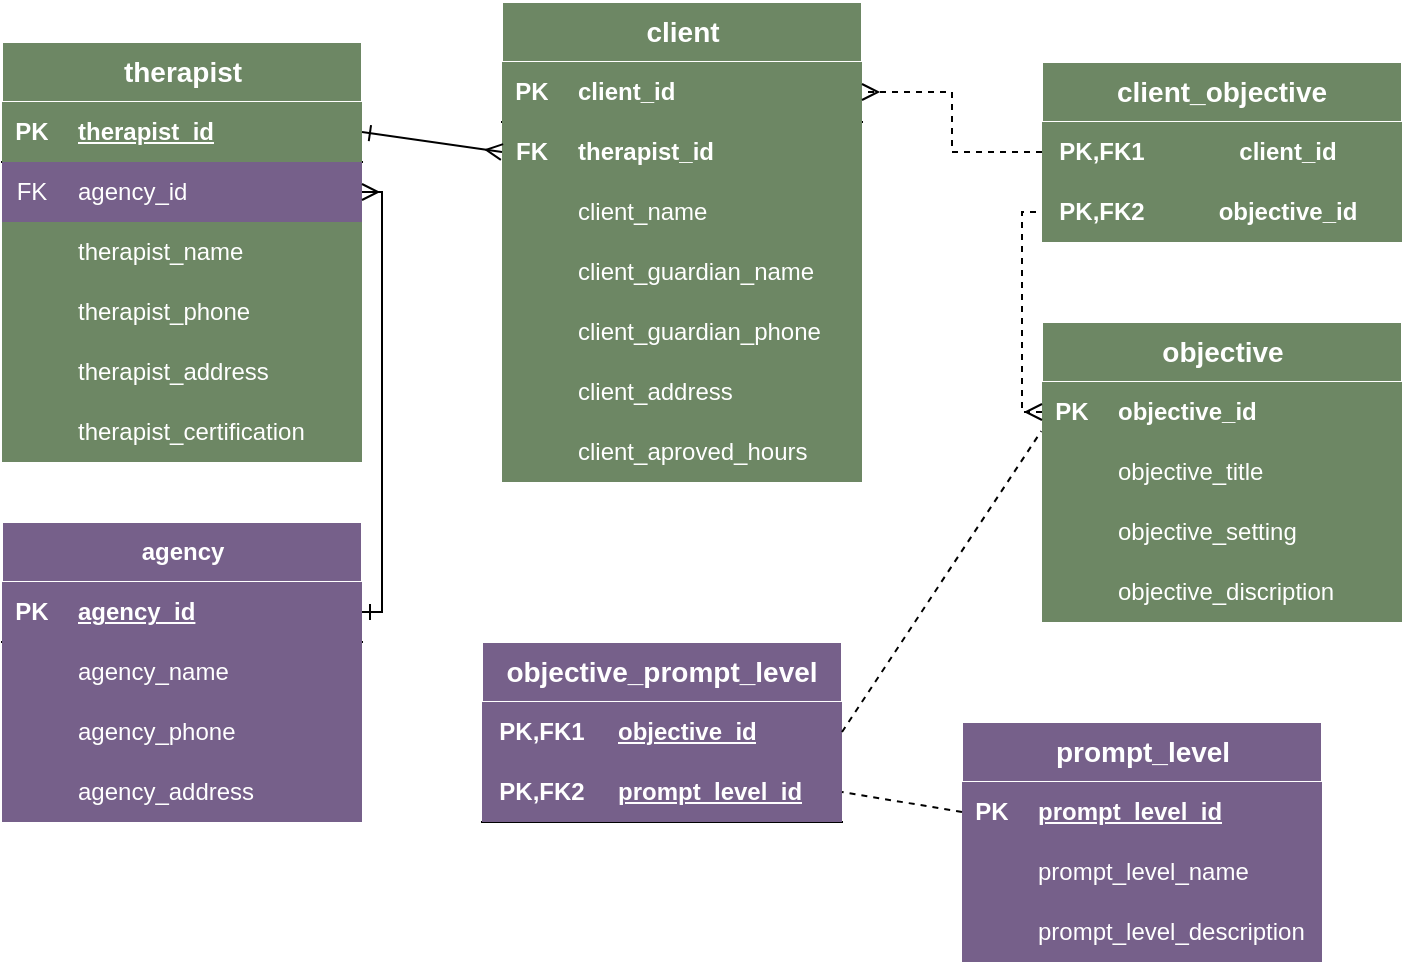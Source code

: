 <mxfile version="24.4.0" type="device">
  <diagram name="Page-1" id="gCZurVxeBcmn-gaOPwWV">
    <mxGraphModel dx="730" dy="498" grid="1" gridSize="10" guides="1" tooltips="1" connect="1" arrows="1" fold="1" page="1" pageScale="1" pageWidth="850" pageHeight="1100" math="0" shadow="0">
      <root>
        <mxCell id="0" />
        <mxCell id="1" parent="0" />
        <mxCell id="0Uyz4bpnKKYZ86A7OfK6-1" value="therapist" style="shape=table;startSize=30;container=1;collapsible=1;childLayout=tableLayout;fixedRows=1;rowLines=0;fontStyle=1;align=center;resizeLast=1;html=1;fillColor=#6d8764;fontColor=#ffffff;strokeColor=#FFFFFF;fontSize=14;" parent="1" vertex="1">
          <mxGeometry x="40" y="30" width="180" height="210" as="geometry" />
        </mxCell>
        <mxCell id="0Uyz4bpnKKYZ86A7OfK6-2" value="" style="shape=tableRow;horizontal=0;startSize=0;swimlaneHead=0;swimlaneBody=0;fillColor=none;collapsible=0;dropTarget=0;points=[[0,0.5],[1,0.5]];portConstraint=eastwest;top=0;left=0;right=0;bottom=1;" parent="0Uyz4bpnKKYZ86A7OfK6-1" vertex="1">
          <mxGeometry y="30" width="180" height="30" as="geometry" />
        </mxCell>
        <mxCell id="0Uyz4bpnKKYZ86A7OfK6-3" value="PK" style="shape=partialRectangle;connectable=0;fillColor=#6d8764;top=0;left=0;bottom=0;right=0;fontStyle=1;overflow=hidden;whiteSpace=wrap;html=1;fontColor=#ffffff;strokeColor=#FFFFFF;" parent="0Uyz4bpnKKYZ86A7OfK6-2" vertex="1">
          <mxGeometry width="30" height="30" as="geometry">
            <mxRectangle width="30" height="30" as="alternateBounds" />
          </mxGeometry>
        </mxCell>
        <mxCell id="0Uyz4bpnKKYZ86A7OfK6-4" value="therapist_id" style="shape=partialRectangle;connectable=0;fillColor=#6d8764;top=0;left=0;bottom=0;right=0;align=left;spacingLeft=6;fontStyle=5;overflow=hidden;whiteSpace=wrap;html=1;fontColor=#ffffff;strokeColor=#FFFFFF;" parent="0Uyz4bpnKKYZ86A7OfK6-2" vertex="1">
          <mxGeometry x="30" width="150" height="30" as="geometry">
            <mxRectangle width="150" height="30" as="alternateBounds" />
          </mxGeometry>
        </mxCell>
        <mxCell id="qpd9wy0RhldDSTxrEfw3-23" style="shape=tableRow;horizontal=0;startSize=0;swimlaneHead=0;swimlaneBody=0;fillColor=none;collapsible=0;dropTarget=0;points=[[0,0.5],[1,0.5]];portConstraint=eastwest;top=0;left=0;right=0;bottom=0;" parent="0Uyz4bpnKKYZ86A7OfK6-1" vertex="1">
          <mxGeometry y="60" width="180" height="30" as="geometry" />
        </mxCell>
        <mxCell id="qpd9wy0RhldDSTxrEfw3-24" value="FK" style="shape=partialRectangle;connectable=0;fillColor=#76608a;top=0;left=0;bottom=0;right=0;editable=1;overflow=hidden;whiteSpace=wrap;html=1;fontColor=#ffffff;strokeColor=#FFFFFF;" parent="qpd9wy0RhldDSTxrEfw3-23" vertex="1">
          <mxGeometry width="30" height="30" as="geometry">
            <mxRectangle width="30" height="30" as="alternateBounds" />
          </mxGeometry>
        </mxCell>
        <mxCell id="qpd9wy0RhldDSTxrEfw3-25" value="agency_id" style="shape=partialRectangle;connectable=0;fillColor=#76608a;top=0;left=0;bottom=0;right=0;align=left;spacingLeft=6;overflow=hidden;whiteSpace=wrap;html=1;fontColor=#ffffff;strokeColor=#FFFFFF;" parent="qpd9wy0RhldDSTxrEfw3-23" vertex="1">
          <mxGeometry x="30" width="150" height="30" as="geometry">
            <mxRectangle width="150" height="30" as="alternateBounds" />
          </mxGeometry>
        </mxCell>
        <mxCell id="0Uyz4bpnKKYZ86A7OfK6-5" value="" style="shape=tableRow;horizontal=0;startSize=0;swimlaneHead=0;swimlaneBody=0;fillColor=none;collapsible=0;dropTarget=0;points=[[0,0.5],[1,0.5]];portConstraint=eastwest;top=0;left=0;right=0;bottom=0;" parent="0Uyz4bpnKKYZ86A7OfK6-1" vertex="1">
          <mxGeometry y="90" width="180" height="30" as="geometry" />
        </mxCell>
        <mxCell id="0Uyz4bpnKKYZ86A7OfK6-6" value="" style="shape=partialRectangle;connectable=0;fillColor=#6d8764;top=0;left=0;bottom=0;right=0;editable=1;overflow=hidden;whiteSpace=wrap;html=1;fontColor=#ffffff;strokeColor=#FFFFFF;" parent="0Uyz4bpnKKYZ86A7OfK6-5" vertex="1">
          <mxGeometry width="30" height="30" as="geometry">
            <mxRectangle width="30" height="30" as="alternateBounds" />
          </mxGeometry>
        </mxCell>
        <mxCell id="0Uyz4bpnKKYZ86A7OfK6-7" value="therapist_name" style="shape=partialRectangle;connectable=0;fillColor=#6d8764;top=0;left=0;bottom=0;right=0;align=left;spacingLeft=6;overflow=hidden;whiteSpace=wrap;html=1;fontColor=#ffffff;strokeColor=#FFFFFF;" parent="0Uyz4bpnKKYZ86A7OfK6-5" vertex="1">
          <mxGeometry x="30" width="150" height="30" as="geometry">
            <mxRectangle width="150" height="30" as="alternateBounds" />
          </mxGeometry>
        </mxCell>
        <mxCell id="0Uyz4bpnKKYZ86A7OfK6-8" value="" style="shape=tableRow;horizontal=0;startSize=0;swimlaneHead=0;swimlaneBody=0;fillColor=none;collapsible=0;dropTarget=0;points=[[0,0.5],[1,0.5]];portConstraint=eastwest;top=0;left=0;right=0;bottom=0;" parent="0Uyz4bpnKKYZ86A7OfK6-1" vertex="1">
          <mxGeometry y="120" width="180" height="30" as="geometry" />
        </mxCell>
        <mxCell id="0Uyz4bpnKKYZ86A7OfK6-9" value="" style="shape=partialRectangle;connectable=0;fillColor=#6d8764;top=0;left=0;bottom=0;right=0;editable=1;overflow=hidden;whiteSpace=wrap;html=1;fontColor=#ffffff;strokeColor=#FFFFFF;" parent="0Uyz4bpnKKYZ86A7OfK6-8" vertex="1">
          <mxGeometry width="30" height="30" as="geometry">
            <mxRectangle width="30" height="30" as="alternateBounds" />
          </mxGeometry>
        </mxCell>
        <mxCell id="0Uyz4bpnKKYZ86A7OfK6-10" value="therapist_phone" style="shape=partialRectangle;connectable=0;fillColor=#6d8764;top=0;left=0;bottom=0;right=0;align=left;spacingLeft=6;overflow=hidden;whiteSpace=wrap;html=1;fontColor=#ffffff;strokeColor=#FFFFFF;" parent="0Uyz4bpnKKYZ86A7OfK6-8" vertex="1">
          <mxGeometry x="30" width="150" height="30" as="geometry">
            <mxRectangle width="150" height="30" as="alternateBounds" />
          </mxGeometry>
        </mxCell>
        <mxCell id="0Uyz4bpnKKYZ86A7OfK6-11" value="" style="shape=tableRow;horizontal=0;startSize=0;swimlaneHead=0;swimlaneBody=0;fillColor=none;collapsible=0;dropTarget=0;points=[[0,0.5],[1,0.5]];portConstraint=eastwest;top=0;left=0;right=0;bottom=0;" parent="0Uyz4bpnKKYZ86A7OfK6-1" vertex="1">
          <mxGeometry y="150" width="180" height="30" as="geometry" />
        </mxCell>
        <mxCell id="0Uyz4bpnKKYZ86A7OfK6-12" value="" style="shape=partialRectangle;connectable=0;fillColor=#6d8764;top=0;left=0;bottom=0;right=0;editable=1;overflow=hidden;whiteSpace=wrap;html=1;fontColor=#ffffff;strokeColor=#FFFFFF;" parent="0Uyz4bpnKKYZ86A7OfK6-11" vertex="1">
          <mxGeometry width="30" height="30" as="geometry">
            <mxRectangle width="30" height="30" as="alternateBounds" />
          </mxGeometry>
        </mxCell>
        <mxCell id="0Uyz4bpnKKYZ86A7OfK6-13" value="therapist_address" style="shape=partialRectangle;connectable=0;fillColor=#6d8764;top=0;left=0;bottom=0;right=0;align=left;spacingLeft=6;overflow=hidden;whiteSpace=wrap;html=1;fontColor=#ffffff;strokeColor=#FFFFFF;" parent="0Uyz4bpnKKYZ86A7OfK6-11" vertex="1">
          <mxGeometry x="30" width="150" height="30" as="geometry">
            <mxRectangle width="150" height="30" as="alternateBounds" />
          </mxGeometry>
        </mxCell>
        <mxCell id="tYLxOAcDNU1L_3YJTS1A-16" style="shape=tableRow;horizontal=0;startSize=0;swimlaneHead=0;swimlaneBody=0;fillColor=none;collapsible=0;dropTarget=0;points=[[0,0.5],[1,0.5]];portConstraint=eastwest;top=0;left=0;right=0;bottom=0;" parent="0Uyz4bpnKKYZ86A7OfK6-1" vertex="1">
          <mxGeometry y="180" width="180" height="30" as="geometry" />
        </mxCell>
        <mxCell id="tYLxOAcDNU1L_3YJTS1A-17" style="shape=partialRectangle;connectable=0;fillColor=#6d8764;top=0;left=0;bottom=0;right=0;editable=1;overflow=hidden;whiteSpace=wrap;html=1;fontColor=#ffffff;strokeColor=#FFFFFF;" parent="tYLxOAcDNU1L_3YJTS1A-16" vertex="1">
          <mxGeometry width="30" height="30" as="geometry">
            <mxRectangle width="30" height="30" as="alternateBounds" />
          </mxGeometry>
        </mxCell>
        <mxCell id="tYLxOAcDNU1L_3YJTS1A-18" value="therapist_certification" style="shape=partialRectangle;connectable=0;fillColor=#6d8764;top=0;left=0;bottom=0;right=0;align=left;spacingLeft=6;overflow=hidden;whiteSpace=wrap;html=1;fontColor=#ffffff;strokeColor=#FFFFFF;" parent="tYLxOAcDNU1L_3YJTS1A-16" vertex="1">
          <mxGeometry x="30" width="150" height="30" as="geometry">
            <mxRectangle width="150" height="30" as="alternateBounds" />
          </mxGeometry>
        </mxCell>
        <mxCell id="0Uyz4bpnKKYZ86A7OfK6-27" value="client" style="shape=table;startSize=30;container=1;collapsible=1;childLayout=tableLayout;fixedRows=1;rowLines=0;fontStyle=1;align=center;resizeLast=1;html=1;fillColor=#6d8764;fontColor=#FFFFFF;strokeColor=#FFFFFF;fontSize=14;" parent="1" vertex="1">
          <mxGeometry x="290" y="10" width="180" height="240" as="geometry" />
        </mxCell>
        <mxCell id="0Uyz4bpnKKYZ86A7OfK6-28" value="" style="shape=tableRow;horizontal=0;startSize=0;swimlaneHead=0;swimlaneBody=0;fillColor=none;collapsible=0;dropTarget=0;points=[[0,0.5],[1,0.5]];portConstraint=eastwest;top=0;left=0;right=0;bottom=1;" parent="0Uyz4bpnKKYZ86A7OfK6-27" vertex="1">
          <mxGeometry y="30" width="180" height="30" as="geometry" />
        </mxCell>
        <mxCell id="0Uyz4bpnKKYZ86A7OfK6-29" value="PK" style="shape=partialRectangle;connectable=0;fillColor=#6d8764;top=0;left=0;bottom=0;right=0;fontStyle=1;overflow=hidden;whiteSpace=wrap;html=1;strokeColor=#FFFFFF;align=center;verticalAlign=middle;fontFamily=Helvetica;fontSize=12;fontColor=#ffffff;" parent="0Uyz4bpnKKYZ86A7OfK6-28" vertex="1">
          <mxGeometry width="30" height="30" as="geometry">
            <mxRectangle width="30" height="30" as="alternateBounds" />
          </mxGeometry>
        </mxCell>
        <mxCell id="0Uyz4bpnKKYZ86A7OfK6-30" value="client_id" style="shape=partialRectangle;connectable=0;fillColor=#6d8764;top=0;left=0;bottom=0;right=0;align=left;spacingLeft=6;fontStyle=1;overflow=hidden;whiteSpace=wrap;html=1;strokeColor=#FFFFFF;verticalAlign=middle;fontFamily=Helvetica;fontSize=12;fontColor=#ffffff;" parent="0Uyz4bpnKKYZ86A7OfK6-28" vertex="1">
          <mxGeometry x="30" width="150" height="30" as="geometry">
            <mxRectangle width="150" height="30" as="alternateBounds" />
          </mxGeometry>
        </mxCell>
        <mxCell id="qpd9wy0RhldDSTxrEfw3-1" style="shape=tableRow;horizontal=0;startSize=0;swimlaneHead=0;swimlaneBody=0;fillColor=none;collapsible=0;dropTarget=0;points=[[0,0.5],[1,0.5]];portConstraint=eastwest;top=0;left=0;right=0;bottom=0;" parent="0Uyz4bpnKKYZ86A7OfK6-27" vertex="1">
          <mxGeometry y="60" width="180" height="30" as="geometry" />
        </mxCell>
        <mxCell id="qpd9wy0RhldDSTxrEfw3-2" value="FK" style="shape=partialRectangle;connectable=0;fillColor=#6d8764;top=0;left=0;bottom=0;right=0;editable=1;overflow=hidden;whiteSpace=wrap;html=1;strokeColor=#FFFFFF;align=center;verticalAlign=middle;fontFamily=Helvetica;fontSize=12;fontColor=#ffffff;fontStyle=1;" parent="qpd9wy0RhldDSTxrEfw3-1" vertex="1">
          <mxGeometry width="30" height="30" as="geometry">
            <mxRectangle width="30" height="30" as="alternateBounds" />
          </mxGeometry>
        </mxCell>
        <mxCell id="qpd9wy0RhldDSTxrEfw3-3" value="therapist_id" style="shape=partialRectangle;connectable=0;fillColor=#6d8764;top=0;left=0;bottom=0;right=0;align=left;spacingLeft=6;overflow=hidden;whiteSpace=wrap;html=1;strokeColor=#FFFFFF;verticalAlign=middle;fontFamily=Helvetica;fontSize=12;fontColor=#ffffff;fontStyle=1;" parent="qpd9wy0RhldDSTxrEfw3-1" vertex="1">
          <mxGeometry x="30" width="150" height="30" as="geometry">
            <mxRectangle width="150" height="30" as="alternateBounds" />
          </mxGeometry>
        </mxCell>
        <mxCell id="0Uyz4bpnKKYZ86A7OfK6-34" value="" style="shape=tableRow;horizontal=0;startSize=0;swimlaneHead=0;swimlaneBody=0;fillColor=none;collapsible=0;dropTarget=0;points=[[0,0.5],[1,0.5]];portConstraint=eastwest;top=0;left=0;right=0;bottom=0;" parent="0Uyz4bpnKKYZ86A7OfK6-27" vertex="1">
          <mxGeometry y="90" width="180" height="30" as="geometry" />
        </mxCell>
        <mxCell id="0Uyz4bpnKKYZ86A7OfK6-35" value="" style="shape=partialRectangle;connectable=0;fillColor=#6d8764;top=0;left=0;bottom=0;right=0;editable=1;overflow=hidden;whiteSpace=wrap;html=1;strokeColor=#FFFFFF;align=center;verticalAlign=middle;fontFamily=Helvetica;fontSize=12;fontColor=#ffffff;fontStyle=1;" parent="0Uyz4bpnKKYZ86A7OfK6-34" vertex="1">
          <mxGeometry width="30" height="30" as="geometry">
            <mxRectangle width="30" height="30" as="alternateBounds" />
          </mxGeometry>
        </mxCell>
        <mxCell id="0Uyz4bpnKKYZ86A7OfK6-36" value="client_name" style="shape=partialRectangle;connectable=0;fillColor=#6d8764;top=0;left=0;bottom=0;right=0;align=left;spacingLeft=6;overflow=hidden;whiteSpace=wrap;html=1;strokeColor=#FFFFFF;verticalAlign=middle;fontFamily=Helvetica;fontSize=12;fontColor=#ffffff;fontStyle=0;" parent="0Uyz4bpnKKYZ86A7OfK6-34" vertex="1">
          <mxGeometry x="30" width="150" height="30" as="geometry">
            <mxRectangle width="150" height="30" as="alternateBounds" />
          </mxGeometry>
        </mxCell>
        <mxCell id="0Uyz4bpnKKYZ86A7OfK6-37" value="" style="shape=tableRow;horizontal=0;startSize=0;swimlaneHead=0;swimlaneBody=0;fillColor=none;collapsible=0;dropTarget=0;points=[[0,0.5],[1,0.5]];portConstraint=eastwest;top=0;left=0;right=0;bottom=0;" parent="0Uyz4bpnKKYZ86A7OfK6-27" vertex="1">
          <mxGeometry y="120" width="180" height="30" as="geometry" />
        </mxCell>
        <mxCell id="0Uyz4bpnKKYZ86A7OfK6-38" value="" style="shape=partialRectangle;connectable=0;fillColor=#6d8764;top=0;left=0;bottom=0;right=0;editable=1;overflow=hidden;whiteSpace=wrap;html=1;strokeColor=#FFFFFF;align=center;verticalAlign=middle;fontFamily=Helvetica;fontSize=12;fontColor=#ffffff;fontStyle=1;" parent="0Uyz4bpnKKYZ86A7OfK6-37" vertex="1">
          <mxGeometry width="30" height="30" as="geometry">
            <mxRectangle width="30" height="30" as="alternateBounds" />
          </mxGeometry>
        </mxCell>
        <mxCell id="0Uyz4bpnKKYZ86A7OfK6-39" value="client_guardian_name" style="shape=partialRectangle;connectable=0;fillColor=#6d8764;top=0;left=0;bottom=0;right=0;align=left;spacingLeft=6;overflow=hidden;whiteSpace=wrap;html=1;strokeColor=#FFFFFF;verticalAlign=middle;fontFamily=Helvetica;fontSize=12;fontColor=#ffffff;fontStyle=0;" parent="0Uyz4bpnKKYZ86A7OfK6-37" vertex="1">
          <mxGeometry x="30" width="150" height="30" as="geometry">
            <mxRectangle width="150" height="30" as="alternateBounds" />
          </mxGeometry>
        </mxCell>
        <mxCell id="tYLxOAcDNU1L_3YJTS1A-7" style="shape=tableRow;horizontal=0;startSize=0;swimlaneHead=0;swimlaneBody=0;fillColor=none;collapsible=0;dropTarget=0;points=[[0,0.5],[1,0.5]];portConstraint=eastwest;top=0;left=0;right=0;bottom=0;" parent="0Uyz4bpnKKYZ86A7OfK6-27" vertex="1">
          <mxGeometry y="150" width="180" height="30" as="geometry" />
        </mxCell>
        <mxCell id="tYLxOAcDNU1L_3YJTS1A-8" style="shape=partialRectangle;connectable=0;fillColor=#6d8764;top=0;left=0;bottom=0;right=0;editable=1;overflow=hidden;whiteSpace=wrap;html=1;strokeColor=#FFFFFF;align=center;verticalAlign=middle;fontFamily=Helvetica;fontSize=12;fontColor=#ffffff;fontStyle=1;" parent="tYLxOAcDNU1L_3YJTS1A-7" vertex="1">
          <mxGeometry width="30" height="30" as="geometry">
            <mxRectangle width="30" height="30" as="alternateBounds" />
          </mxGeometry>
        </mxCell>
        <mxCell id="tYLxOAcDNU1L_3YJTS1A-9" value="client_guardian_phone" style="shape=partialRectangle;connectable=0;fillColor=#6d8764;top=0;left=0;bottom=0;right=0;align=left;spacingLeft=6;overflow=hidden;whiteSpace=wrap;html=1;strokeColor=#FFFFFF;verticalAlign=middle;fontFamily=Helvetica;fontSize=12;fontColor=#ffffff;fontStyle=0;" parent="tYLxOAcDNU1L_3YJTS1A-7" vertex="1">
          <mxGeometry x="30" width="150" height="30" as="geometry">
            <mxRectangle width="150" height="30" as="alternateBounds" />
          </mxGeometry>
        </mxCell>
        <mxCell id="tYLxOAcDNU1L_3YJTS1A-4" style="shape=tableRow;horizontal=0;startSize=0;swimlaneHead=0;swimlaneBody=0;fillColor=none;collapsible=0;dropTarget=0;points=[[0,0.5],[1,0.5]];portConstraint=eastwest;top=0;left=0;right=0;bottom=0;" parent="0Uyz4bpnKKYZ86A7OfK6-27" vertex="1">
          <mxGeometry y="180" width="180" height="30" as="geometry" />
        </mxCell>
        <mxCell id="tYLxOAcDNU1L_3YJTS1A-5" style="shape=partialRectangle;connectable=0;fillColor=#6d8764;top=0;left=0;bottom=0;right=0;editable=1;overflow=hidden;whiteSpace=wrap;html=1;strokeColor=#FFFFFF;align=center;verticalAlign=middle;fontFamily=Helvetica;fontSize=12;fontColor=#ffffff;fontStyle=1;" parent="tYLxOAcDNU1L_3YJTS1A-4" vertex="1">
          <mxGeometry width="30" height="30" as="geometry">
            <mxRectangle width="30" height="30" as="alternateBounds" />
          </mxGeometry>
        </mxCell>
        <mxCell id="tYLxOAcDNU1L_3YJTS1A-6" value="client_address" style="shape=partialRectangle;connectable=0;fillColor=#6d8764;top=0;left=0;bottom=0;right=0;align=left;spacingLeft=6;overflow=hidden;whiteSpace=wrap;html=1;strokeColor=#FFFFFF;verticalAlign=middle;fontFamily=Helvetica;fontSize=12;fontColor=#ffffff;fontStyle=0;" parent="tYLxOAcDNU1L_3YJTS1A-4" vertex="1">
          <mxGeometry x="30" width="150" height="30" as="geometry">
            <mxRectangle width="150" height="30" as="alternateBounds" />
          </mxGeometry>
        </mxCell>
        <mxCell id="tYLxOAcDNU1L_3YJTS1A-13" style="shape=tableRow;horizontal=0;startSize=0;swimlaneHead=0;swimlaneBody=0;fillColor=none;collapsible=0;dropTarget=0;points=[[0,0.5],[1,0.5]];portConstraint=eastwest;top=0;left=0;right=0;bottom=0;" parent="0Uyz4bpnKKYZ86A7OfK6-27" vertex="1">
          <mxGeometry y="210" width="180" height="30" as="geometry" />
        </mxCell>
        <mxCell id="tYLxOAcDNU1L_3YJTS1A-14" style="shape=partialRectangle;connectable=0;fillColor=#6d8764;top=0;left=0;bottom=0;right=0;editable=1;overflow=hidden;whiteSpace=wrap;html=1;strokeColor=#FFFFFF;align=center;verticalAlign=middle;fontFamily=Helvetica;fontSize=12;fontColor=#ffffff;fontStyle=1;" parent="tYLxOAcDNU1L_3YJTS1A-13" vertex="1">
          <mxGeometry width="30" height="30" as="geometry">
            <mxRectangle width="30" height="30" as="alternateBounds" />
          </mxGeometry>
        </mxCell>
        <mxCell id="tYLxOAcDNU1L_3YJTS1A-15" value="client_aproved_hours" style="shape=partialRectangle;connectable=0;fillColor=#6d8764;top=0;left=0;bottom=0;right=0;align=left;spacingLeft=6;overflow=hidden;whiteSpace=wrap;html=1;strokeColor=#FFFFFF;verticalAlign=middle;fontFamily=Helvetica;fontSize=12;fontColor=#ffffff;fontStyle=0;" parent="tYLxOAcDNU1L_3YJTS1A-13" vertex="1">
          <mxGeometry x="30" width="150" height="30" as="geometry">
            <mxRectangle width="150" height="30" as="alternateBounds" />
          </mxGeometry>
        </mxCell>
        <mxCell id="0Uyz4bpnKKYZ86A7OfK6-40" value="&lt;font style=&quot;font-size: 14px;&quot;&gt;objective&lt;/font&gt;" style="shape=table;startSize=30;container=1;collapsible=1;childLayout=tableLayout;fixedRows=1;rowLines=0;fontStyle=1;align=center;resizeLast=1;html=1;strokeColor=#FFFFFF;verticalAlign=middle;fontFamily=Helvetica;fontSize=12;fontColor=#ffffff;fillColor=#6d8764;perimeterSpacing=1;" parent="1" vertex="1">
          <mxGeometry x="560" y="170" width="180" height="150" as="geometry" />
        </mxCell>
        <mxCell id="0Uyz4bpnKKYZ86A7OfK6-41" value="" style="shape=tableRow;horizontal=0;startSize=0;swimlaneHead=0;swimlaneBody=0;fillColor=#6d8764;collapsible=0;dropTarget=0;points=[[0,0.5],[1,0.5]];portConstraint=eastwest;top=0;left=0;right=0;bottom=1;strokeColor=#FFFFFF;align=center;verticalAlign=middle;fontFamily=Helvetica;fontSize=12;fontColor=#ffffff;fontStyle=1;" parent="0Uyz4bpnKKYZ86A7OfK6-40" vertex="1">
          <mxGeometry y="30" width="180" height="30" as="geometry" />
        </mxCell>
        <mxCell id="0Uyz4bpnKKYZ86A7OfK6-42" value="PK" style="shape=partialRectangle;connectable=0;fillColor=#6d8764;top=0;left=0;bottom=0;right=0;fontStyle=1;overflow=hidden;whiteSpace=wrap;html=1;strokeColor=#FFFFFF;align=center;verticalAlign=middle;fontFamily=Helvetica;fontSize=12;fontColor=#ffffff;" parent="0Uyz4bpnKKYZ86A7OfK6-41" vertex="1">
          <mxGeometry width="30" height="30" as="geometry">
            <mxRectangle width="30" height="30" as="alternateBounds" />
          </mxGeometry>
        </mxCell>
        <mxCell id="0Uyz4bpnKKYZ86A7OfK6-43" value="objective_id" style="shape=partialRectangle;connectable=0;fillColor=#6d8764;top=0;left=0;bottom=0;right=0;align=left;spacingLeft=6;fontStyle=1;overflow=hidden;whiteSpace=wrap;html=1;strokeColor=#FFFFFF;verticalAlign=middle;fontFamily=Helvetica;fontSize=12;fontColor=#ffffff;perimeterSpacing=1;" parent="0Uyz4bpnKKYZ86A7OfK6-41" vertex="1">
          <mxGeometry x="30" width="150" height="30" as="geometry">
            <mxRectangle width="150" height="30" as="alternateBounds" />
          </mxGeometry>
        </mxCell>
        <mxCell id="0Uyz4bpnKKYZ86A7OfK6-44" value="" style="shape=tableRow;horizontal=0;startSize=0;swimlaneHead=0;swimlaneBody=0;fillColor=#6d8764;collapsible=0;dropTarget=0;points=[[0,0.5],[1,0.5]];portConstraint=eastwest;top=0;left=0;right=0;bottom=0;strokeColor=#FFFFFF;align=center;verticalAlign=middle;fontFamily=Helvetica;fontSize=12;fontColor=#ffffff;fontStyle=1;" parent="0Uyz4bpnKKYZ86A7OfK6-40" vertex="1">
          <mxGeometry y="60" width="180" height="30" as="geometry" />
        </mxCell>
        <mxCell id="0Uyz4bpnKKYZ86A7OfK6-45" value="" style="shape=partialRectangle;connectable=0;fillColor=#6d8764;top=0;left=0;bottom=0;right=0;editable=1;overflow=hidden;whiteSpace=wrap;html=1;strokeColor=#FFFFFF;align=center;verticalAlign=middle;fontFamily=Helvetica;fontSize=12;fontColor=#ffffff;fontStyle=1;" parent="0Uyz4bpnKKYZ86A7OfK6-44" vertex="1">
          <mxGeometry width="30" height="30" as="geometry">
            <mxRectangle width="30" height="30" as="alternateBounds" />
          </mxGeometry>
        </mxCell>
        <mxCell id="0Uyz4bpnKKYZ86A7OfK6-46" value="objective_title" style="shape=partialRectangle;connectable=0;fillColor=#6d8764;top=0;left=0;bottom=0;right=0;align=left;spacingLeft=6;overflow=hidden;whiteSpace=wrap;html=1;strokeColor=#FFFFFF;verticalAlign=middle;fontFamily=Helvetica;fontSize=12;fontColor=#ffffff;fontStyle=0;perimeterSpacing=1;" parent="0Uyz4bpnKKYZ86A7OfK6-44" vertex="1">
          <mxGeometry x="30" width="150" height="30" as="geometry">
            <mxRectangle width="150" height="30" as="alternateBounds" />
          </mxGeometry>
        </mxCell>
        <mxCell id="0Uyz4bpnKKYZ86A7OfK6-47" value="" style="shape=tableRow;horizontal=0;startSize=0;swimlaneHead=0;swimlaneBody=0;fillColor=#6d8764;collapsible=0;dropTarget=0;points=[[0,0.5],[1,0.5]];portConstraint=eastwest;top=0;left=0;right=0;bottom=0;strokeColor=#FFFFFF;align=center;verticalAlign=middle;fontFamily=Helvetica;fontSize=12;fontColor=#ffffff;fontStyle=1;" parent="0Uyz4bpnKKYZ86A7OfK6-40" vertex="1">
          <mxGeometry y="90" width="180" height="30" as="geometry" />
        </mxCell>
        <mxCell id="0Uyz4bpnKKYZ86A7OfK6-48" value="" style="shape=partialRectangle;connectable=0;fillColor=#6d8764;top=0;left=0;bottom=0;right=0;editable=1;overflow=hidden;whiteSpace=wrap;html=1;strokeColor=#FFFFFF;align=center;verticalAlign=middle;fontFamily=Helvetica;fontSize=12;fontColor=#ffffff;fontStyle=1;" parent="0Uyz4bpnKKYZ86A7OfK6-47" vertex="1">
          <mxGeometry width="30" height="30" as="geometry">
            <mxRectangle width="30" height="30" as="alternateBounds" />
          </mxGeometry>
        </mxCell>
        <mxCell id="0Uyz4bpnKKYZ86A7OfK6-49" value="objective_setting" style="shape=partialRectangle;connectable=0;fillColor=#6d8764;top=0;left=0;bottom=0;right=0;align=left;spacingLeft=6;overflow=hidden;whiteSpace=wrap;html=1;strokeColor=#FFFFFF;verticalAlign=middle;fontFamily=Helvetica;fontSize=12;fontColor=#ffffff;fontStyle=0;" parent="0Uyz4bpnKKYZ86A7OfK6-47" vertex="1">
          <mxGeometry x="30" width="150" height="30" as="geometry">
            <mxRectangle width="150" height="30" as="alternateBounds" />
          </mxGeometry>
        </mxCell>
        <mxCell id="0Uyz4bpnKKYZ86A7OfK6-50" value="" style="shape=tableRow;horizontal=0;startSize=0;swimlaneHead=0;swimlaneBody=0;fillColor=#6d8764;collapsible=0;dropTarget=0;points=[[0,0.5],[1,0.5]];portConstraint=eastwest;top=0;left=0;right=0;bottom=0;strokeColor=#FFFFFF;align=center;verticalAlign=middle;fontFamily=Helvetica;fontSize=12;fontColor=#ffffff;fontStyle=1;" parent="0Uyz4bpnKKYZ86A7OfK6-40" vertex="1">
          <mxGeometry y="120" width="180" height="30" as="geometry" />
        </mxCell>
        <mxCell id="0Uyz4bpnKKYZ86A7OfK6-51" value="" style="shape=partialRectangle;connectable=0;fillColor=#6d8764;top=0;left=0;bottom=0;right=0;editable=1;overflow=hidden;whiteSpace=wrap;html=1;strokeColor=#FFFFFF;align=center;verticalAlign=middle;fontFamily=Helvetica;fontSize=12;fontColor=#ffffff;fontStyle=1;" parent="0Uyz4bpnKKYZ86A7OfK6-50" vertex="1">
          <mxGeometry width="30" height="30" as="geometry">
            <mxRectangle width="30" height="30" as="alternateBounds" />
          </mxGeometry>
        </mxCell>
        <mxCell id="0Uyz4bpnKKYZ86A7OfK6-52" value="objective_discription" style="shape=partialRectangle;connectable=0;fillColor=#6d8764;top=0;left=0;bottom=0;right=0;align=left;spacingLeft=6;overflow=hidden;whiteSpace=wrap;html=1;strokeColor=#FFFFFF;verticalAlign=middle;fontFamily=Helvetica;fontSize=12;fontColor=#ffffff;fontStyle=0;" parent="0Uyz4bpnKKYZ86A7OfK6-50" vertex="1">
          <mxGeometry x="30" width="150" height="30" as="geometry">
            <mxRectangle width="150" height="30" as="alternateBounds" />
          </mxGeometry>
        </mxCell>
        <mxCell id="0Uyz4bpnKKYZ86A7OfK6-53" value="&lt;font style=&quot;font-size: 14px;&quot;&gt;prompt_level&lt;/font&gt;" style="shape=table;startSize=30;container=1;collapsible=1;childLayout=tableLayout;fixedRows=1;rowLines=0;fontStyle=1;align=center;resizeLast=1;html=1;fillColor=#76608a;strokeColor=#FFFFFF;fontColor=#ffffff;" parent="1" vertex="1">
          <mxGeometry x="520" y="370" width="180" height="120" as="geometry">
            <mxRectangle x="40" y="310" width="110" height="30" as="alternateBounds" />
          </mxGeometry>
        </mxCell>
        <mxCell id="0Uyz4bpnKKYZ86A7OfK6-54" value="" style="shape=tableRow;horizontal=0;startSize=0;swimlaneHead=0;swimlaneBody=0;fillColor=none;collapsible=0;dropTarget=0;points=[[0,0.5],[1,0.5]];portConstraint=eastwest;top=0;left=0;right=0;bottom=1;strokeColor=#FFFFFF;" parent="0Uyz4bpnKKYZ86A7OfK6-53" vertex="1">
          <mxGeometry y="30" width="180" height="30" as="geometry" />
        </mxCell>
        <mxCell id="0Uyz4bpnKKYZ86A7OfK6-55" value="PK" style="shape=partialRectangle;connectable=0;fillColor=#76608a;top=0;left=0;bottom=0;right=0;fontStyle=1;overflow=hidden;whiteSpace=wrap;html=1;fontColor=#ffffff;strokeColor=#FFFFFF;" parent="0Uyz4bpnKKYZ86A7OfK6-54" vertex="1">
          <mxGeometry width="30" height="30" as="geometry">
            <mxRectangle width="30" height="30" as="alternateBounds" />
          </mxGeometry>
        </mxCell>
        <mxCell id="0Uyz4bpnKKYZ86A7OfK6-56" value="prompt_level_id" style="shape=partialRectangle;connectable=0;fillColor=#76608a;top=0;left=0;bottom=0;right=0;align=left;spacingLeft=6;fontStyle=5;overflow=hidden;whiteSpace=wrap;html=1;strokeColor=#FFFFFF;fontColor=#ffffff;" parent="0Uyz4bpnKKYZ86A7OfK6-54" vertex="1">
          <mxGeometry x="30" width="150" height="30" as="geometry">
            <mxRectangle width="150" height="30" as="alternateBounds" />
          </mxGeometry>
        </mxCell>
        <mxCell id="0Uyz4bpnKKYZ86A7OfK6-57" value="" style="shape=tableRow;horizontal=0;startSize=0;swimlaneHead=0;swimlaneBody=0;fillColor=none;collapsible=0;dropTarget=0;points=[[0,0.5],[1,0.5]];portConstraint=eastwest;top=0;left=0;right=0;bottom=0;strokeColor=#FFFFFF;labelBackgroundColor=none;" parent="0Uyz4bpnKKYZ86A7OfK6-53" vertex="1">
          <mxGeometry y="60" width="180" height="30" as="geometry" />
        </mxCell>
        <mxCell id="0Uyz4bpnKKYZ86A7OfK6-58" value="" style="shape=partialRectangle;connectable=0;fillColor=#76608a;top=0;left=0;bottom=0;right=0;editable=1;overflow=hidden;whiteSpace=wrap;html=1;fontColor=#ffffff;strokeColor=#FFFFFF;" parent="0Uyz4bpnKKYZ86A7OfK6-57" vertex="1">
          <mxGeometry width="30" height="30" as="geometry">
            <mxRectangle width="30" height="30" as="alternateBounds" />
          </mxGeometry>
        </mxCell>
        <mxCell id="0Uyz4bpnKKYZ86A7OfK6-59" value="prompt_level_name" style="shape=partialRectangle;connectable=0;fillColor=#76608a;top=0;left=0;bottom=0;right=0;align=left;spacingLeft=6;overflow=hidden;whiteSpace=wrap;html=1;strokeColor=#FFFFFF;labelBackgroundColor=none;fontColor=#ffffff;" parent="0Uyz4bpnKKYZ86A7OfK6-57" vertex="1">
          <mxGeometry x="30" width="150" height="30" as="geometry">
            <mxRectangle width="150" height="30" as="alternateBounds" />
          </mxGeometry>
        </mxCell>
        <mxCell id="0Uyz4bpnKKYZ86A7OfK6-60" value="" style="shape=tableRow;horizontal=0;startSize=0;swimlaneHead=0;swimlaneBody=0;fillColor=none;collapsible=0;dropTarget=0;points=[[0,0.5],[1,0.5]];portConstraint=eastwest;top=0;left=0;right=0;bottom=0;strokeColor=#FFFFFF;" parent="0Uyz4bpnKKYZ86A7OfK6-53" vertex="1">
          <mxGeometry y="90" width="180" height="30" as="geometry" />
        </mxCell>
        <mxCell id="0Uyz4bpnKKYZ86A7OfK6-61" value="" style="shape=partialRectangle;connectable=0;fillColor=#76608a;top=0;left=0;bottom=0;right=0;editable=1;overflow=hidden;whiteSpace=wrap;html=1;fontColor=#ffffff;strokeColor=#FFFFFF;" parent="0Uyz4bpnKKYZ86A7OfK6-60" vertex="1">
          <mxGeometry width="30" height="30" as="geometry">
            <mxRectangle width="30" height="30" as="alternateBounds" />
          </mxGeometry>
        </mxCell>
        <mxCell id="0Uyz4bpnKKYZ86A7OfK6-62" value="prompt_level_description" style="shape=partialRectangle;connectable=0;fillColor=#76608a;top=0;left=0;bottom=0;right=0;align=left;spacingLeft=6;overflow=hidden;whiteSpace=wrap;html=1;strokeColor=#FFFFFF;fontColor=#ffffff;" parent="0Uyz4bpnKKYZ86A7OfK6-60" vertex="1">
          <mxGeometry x="30" width="150" height="30" as="geometry">
            <mxRectangle width="150" height="30" as="alternateBounds" />
          </mxGeometry>
        </mxCell>
        <mxCell id="0Uyz4bpnKKYZ86A7OfK6-79" value="&lt;font style=&quot;font-size: 14px;&quot;&gt;objective_prompt_level&lt;/font&gt;" style="shape=table;startSize=30;container=1;collapsible=1;childLayout=tableLayout;fixedRows=1;rowLines=0;fontStyle=1;align=center;resizeLast=1;html=1;whiteSpace=wrap;labelBackgroundColor=none;fillColor=#76608a;strokeColor=#FFFFFF;fontColor=#ffffff;" parent="1" vertex="1">
          <mxGeometry x="280" y="330" width="180" height="90" as="geometry" />
        </mxCell>
        <mxCell id="0Uyz4bpnKKYZ86A7OfK6-80" value="" style="shape=tableRow;horizontal=0;startSize=0;swimlaneHead=0;swimlaneBody=0;fillColor=none;collapsible=0;dropTarget=0;points=[[0,0.5],[1,0.5]];portConstraint=eastwest;top=0;left=0;right=0;bottom=0;html=1;" parent="0Uyz4bpnKKYZ86A7OfK6-79" vertex="1">
          <mxGeometry y="30" width="180" height="30" as="geometry" />
        </mxCell>
        <mxCell id="0Uyz4bpnKKYZ86A7OfK6-81" value="PK,FK1" style="shape=partialRectangle;connectable=0;fillColor=#76608a;top=0;left=0;bottom=0;right=0;fontStyle=1;overflow=hidden;html=1;whiteSpace=wrap;fontColor=#ffffff;strokeColor=#FFFFFF;" parent="0Uyz4bpnKKYZ86A7OfK6-80" vertex="1">
          <mxGeometry width="60" height="30" as="geometry">
            <mxRectangle width="60" height="30" as="alternateBounds" />
          </mxGeometry>
        </mxCell>
        <mxCell id="0Uyz4bpnKKYZ86A7OfK6-82" value="objective_id" style="shape=partialRectangle;connectable=0;fillColor=#76608a;top=0;left=0;bottom=0;right=0;align=left;spacingLeft=6;fontStyle=5;overflow=hidden;html=1;whiteSpace=wrap;fontColor=#ffffff;strokeColor=#FFFFFF;" parent="0Uyz4bpnKKYZ86A7OfK6-80" vertex="1">
          <mxGeometry x="60" width="120" height="30" as="geometry">
            <mxRectangle width="120" height="30" as="alternateBounds" />
          </mxGeometry>
        </mxCell>
        <mxCell id="0Uyz4bpnKKYZ86A7OfK6-83" value="" style="shape=tableRow;horizontal=0;startSize=0;swimlaneHead=0;swimlaneBody=0;fillColor=none;collapsible=0;dropTarget=0;points=[[0,0.5],[1,0.5]];portConstraint=eastwest;top=0;left=0;right=0;bottom=1;html=1;" parent="0Uyz4bpnKKYZ86A7OfK6-79" vertex="1">
          <mxGeometry y="60" width="180" height="30" as="geometry" />
        </mxCell>
        <mxCell id="0Uyz4bpnKKYZ86A7OfK6-84" value="PK,FK2" style="shape=partialRectangle;connectable=0;fillColor=#76608a;top=0;left=0;bottom=0;right=0;fontStyle=1;overflow=hidden;html=1;whiteSpace=wrap;strokeColor=#FFFFFF;fontColor=#ffffff;" parent="0Uyz4bpnKKYZ86A7OfK6-83" vertex="1">
          <mxGeometry width="60" height="30" as="geometry">
            <mxRectangle width="60" height="30" as="alternateBounds" />
          </mxGeometry>
        </mxCell>
        <mxCell id="0Uyz4bpnKKYZ86A7OfK6-85" value="prompt_level_id" style="shape=partialRectangle;connectable=0;fillColor=#76608a;top=0;left=0;bottom=0;right=0;align=left;spacingLeft=6;fontStyle=5;overflow=hidden;html=1;whiteSpace=wrap;fontColor=#ffffff;strokeColor=#FFFFFF;" parent="0Uyz4bpnKKYZ86A7OfK6-83" vertex="1">
          <mxGeometry x="60" width="120" height="30" as="geometry">
            <mxRectangle width="120" height="30" as="alternateBounds" />
          </mxGeometry>
        </mxCell>
        <mxCell id="tYLxOAcDNU1L_3YJTS1A-41" value="&lt;font style=&quot;font-size: 14px;&quot;&gt;client_objective&lt;/font&gt;" style="shape=table;startSize=30;container=1;collapsible=1;childLayout=tableLayout;fixedRows=1;rowLines=0;fontStyle=1;align=center;resizeLast=1;html=1;whiteSpace=wrap;strokeColor=#FFFFFF;verticalAlign=middle;fontFamily=Helvetica;fontSize=12;fontColor=#ffffff;fillColor=#6d8764;" parent="1" vertex="1">
          <mxGeometry x="560" y="40" width="180" height="90" as="geometry" />
        </mxCell>
        <mxCell id="tYLxOAcDNU1L_3YJTS1A-42" value="" style="shape=tableRow;horizontal=0;startSize=0;swimlaneHead=0;swimlaneBody=0;fillColor=#6d8764;collapsible=0;dropTarget=0;points=[[0,0.5],[1,0.5]];portConstraint=eastwest;top=0;left=0;right=0;bottom=0;html=1;strokeColor=#FFFFFF;align=center;verticalAlign=middle;fontFamily=Helvetica;fontSize=12;fontColor=#ffffff;fontStyle=1;" parent="tYLxOAcDNU1L_3YJTS1A-41" vertex="1">
          <mxGeometry y="30" width="180" height="30" as="geometry" />
        </mxCell>
        <mxCell id="tYLxOAcDNU1L_3YJTS1A-43" value="PK,FK1" style="shape=partialRectangle;connectable=0;fillColor=#6d8764;top=0;left=0;bottom=0;right=0;fontStyle=1;overflow=hidden;html=1;whiteSpace=wrap;strokeColor=#FFFFFF;align=center;verticalAlign=middle;fontFamily=Helvetica;fontSize=12;fontColor=#ffffff;" parent="tYLxOAcDNU1L_3YJTS1A-42" vertex="1">
          <mxGeometry width="60" height="30" as="geometry">
            <mxRectangle width="60" height="30" as="alternateBounds" />
          </mxGeometry>
        </mxCell>
        <mxCell id="tYLxOAcDNU1L_3YJTS1A-44" value="client_id" style="shape=partialRectangle;connectable=0;fillColor=#6d8764;top=0;left=0;bottom=0;right=0;align=center;spacingLeft=6;fontStyle=1;overflow=hidden;html=1;whiteSpace=wrap;strokeColor=#FFFFFF;verticalAlign=middle;fontFamily=Helvetica;fontSize=12;fontColor=#ffffff;" parent="tYLxOAcDNU1L_3YJTS1A-42" vertex="1">
          <mxGeometry x="60" width="120" height="30" as="geometry">
            <mxRectangle width="120" height="30" as="alternateBounds" />
          </mxGeometry>
        </mxCell>
        <mxCell id="tYLxOAcDNU1L_3YJTS1A-45" value="" style="shape=tableRow;horizontal=0;startSize=0;swimlaneHead=0;swimlaneBody=0;fillColor=#6d8764;collapsible=0;dropTarget=0;points=[[0,0.5],[1,0.5]];portConstraint=eastwest;top=0;left=0;right=0;bottom=1;html=1;strokeColor=#FFFFFF;align=center;verticalAlign=middle;fontFamily=Helvetica;fontSize=12;fontColor=#ffffff;fontStyle=1;" parent="tYLxOAcDNU1L_3YJTS1A-41" vertex="1">
          <mxGeometry y="60" width="180" height="30" as="geometry" />
        </mxCell>
        <mxCell id="tYLxOAcDNU1L_3YJTS1A-46" value="PK,FK2" style="shape=partialRectangle;connectable=0;fillColor=#6d8764;top=0;left=0;bottom=0;right=0;fontStyle=1;overflow=hidden;html=1;whiteSpace=wrap;strokeColor=#FFFFFF;align=center;verticalAlign=middle;fontFamily=Helvetica;fontSize=12;fontColor=#ffffff;" parent="tYLxOAcDNU1L_3YJTS1A-45" vertex="1">
          <mxGeometry width="60" height="30" as="geometry">
            <mxRectangle width="60" height="30" as="alternateBounds" />
          </mxGeometry>
        </mxCell>
        <mxCell id="tYLxOAcDNU1L_3YJTS1A-47" value="objective_id" style="shape=partialRectangle;connectable=0;fillColor=#6d8764;top=0;left=0;bottom=0;right=0;align=center;spacingLeft=6;fontStyle=1;overflow=hidden;html=1;whiteSpace=wrap;strokeColor=#FFFFFF;verticalAlign=middle;fontFamily=Helvetica;fontSize=12;fontColor=#ffffff;" parent="tYLxOAcDNU1L_3YJTS1A-45" vertex="1">
          <mxGeometry x="60" width="120" height="30" as="geometry">
            <mxRectangle width="120" height="30" as="alternateBounds" />
          </mxGeometry>
        </mxCell>
        <mxCell id="tYLxOAcDNU1L_3YJTS1A-56" value="" style="endArrow=none;dashed=1;html=1;rounded=0;entryX=0;entryY=0.5;entryDx=0;entryDy=0;exitX=0;exitY=0.5;exitDx=0;exitDy=0;startArrow=ERmany;startFill=0;strokeColor=#FFFFFF;align=center;verticalAlign=middle;fontFamily=Helvetica;fontSize=12;fontColor=#ffffff;fontStyle=1;startSize=30;fillColor=#6d8764;" parent="tYLxOAcDNU1L_3YJTS1A-41" source="tYLxOAcDNU1L_3YJTS1A-42" target="tYLxOAcDNU1L_3YJTS1A-42" edge="1">
          <mxGeometry width="50" height="50" relative="1" as="geometry">
            <mxPoint x="-210" y="100" as="sourcePoint" />
            <mxPoint x="-160" y="50" as="targetPoint" />
          </mxGeometry>
        </mxCell>
        <mxCell id="tYLxOAcDNU1L_3YJTS1A-57" value="" style="endArrow=none;dashed=1;html=1;rounded=0;exitX=0;exitY=0.5;exitDx=0;exitDy=0;entryX=1;entryY=0.5;entryDx=0;entryDy=0;" parent="1" source="0Uyz4bpnKKYZ86A7OfK6-54" target="0Uyz4bpnKKYZ86A7OfK6-83" edge="1">
          <mxGeometry width="50" height="50" relative="1" as="geometry">
            <mxPoint x="350" y="180" as="sourcePoint" />
            <mxPoint x="400" y="130" as="targetPoint" />
          </mxGeometry>
        </mxCell>
        <mxCell id="tYLxOAcDNU1L_3YJTS1A-54" value="" style="endArrow=ERmany;html=1;rounded=0;entryX=0;entryY=0.5;entryDx=0;entryDy=0;exitX=1;exitY=0.5;exitDx=0;exitDy=0;startArrow=ERone;startFill=0;endFill=0;" parent="1" source="0Uyz4bpnKKYZ86A7OfK6-2" target="qpd9wy0RhldDSTxrEfw3-1" edge="1">
          <mxGeometry width="50" height="50" relative="1" as="geometry">
            <mxPoint x="280" y="132.5" as="sourcePoint" />
            <mxPoint x="400" y="130" as="targetPoint" />
          </mxGeometry>
        </mxCell>
        <mxCell id="qpd9wy0RhldDSTxrEfw3-4" style="edgeStyle=orthogonalEdgeStyle;rounded=0;orthogonalLoop=1;jettySize=auto;html=1;exitX=0;exitY=0.5;exitDx=0;exitDy=0;entryX=1;entryY=0.5;entryDx=0;entryDy=0;dashed=1;startArrow=none;startFill=0;endArrow=ERmany;endFill=0;" parent="1" source="tYLxOAcDNU1L_3YJTS1A-42" target="0Uyz4bpnKKYZ86A7OfK6-28" edge="1">
          <mxGeometry relative="1" as="geometry" />
        </mxCell>
        <mxCell id="qpd9wy0RhldDSTxrEfw3-6" value="" style="endArrow=none;html=1;rounded=0;entryX=0;entryY=0.5;entryDx=0;entryDy=0;edgeStyle=orthogonalEdgeStyle;dashed=1;endFill=0;startArrow=ERmany;startFill=0;exitX=0;exitY=0.5;exitDx=0;exitDy=0;" parent="1" source="0Uyz4bpnKKYZ86A7OfK6-41" target="tYLxOAcDNU1L_3YJTS1A-45" edge="1">
          <mxGeometry width="50" height="50" relative="1" as="geometry">
            <mxPoint x="521" y="300" as="sourcePoint" />
            <mxPoint x="520" y="155" as="targetPoint" />
          </mxGeometry>
        </mxCell>
        <mxCell id="qpd9wy0RhldDSTxrEfw3-9" value="" style="endArrow=none;html=1;rounded=0;entryX=-0.002;entryY=-0.182;entryDx=0;entryDy=0;entryPerimeter=0;exitX=1;exitY=0.5;exitDx=0;exitDy=0;dashed=1;" parent="1" source="0Uyz4bpnKKYZ86A7OfK6-79" target="0Uyz4bpnKKYZ86A7OfK6-44" edge="1">
          <mxGeometry width="50" height="50" relative="1" as="geometry">
            <mxPoint x="350" y="290" as="sourcePoint" />
            <mxPoint x="400" y="240" as="targetPoint" />
          </mxGeometry>
        </mxCell>
        <mxCell id="qpd9wy0RhldDSTxrEfw3-10" value="agency" style="shape=table;startSize=30;container=1;collapsible=1;childLayout=tableLayout;fixedRows=1;rowLines=0;fontStyle=1;align=center;resizeLast=1;html=1;fillColor=#76608a;fontColor=#ffffff;strokeColor=#FFFFFF;" parent="1" vertex="1">
          <mxGeometry x="40" y="270" width="180" height="150" as="geometry" />
        </mxCell>
        <mxCell id="qpd9wy0RhldDSTxrEfw3-11" value="" style="shape=tableRow;horizontal=0;startSize=0;swimlaneHead=0;swimlaneBody=0;fillColor=none;collapsible=0;dropTarget=0;points=[[0,0.5],[1,0.5]];portConstraint=eastwest;top=0;left=0;right=0;bottom=1;" parent="qpd9wy0RhldDSTxrEfw3-10" vertex="1">
          <mxGeometry y="30" width="180" height="30" as="geometry" />
        </mxCell>
        <mxCell id="qpd9wy0RhldDSTxrEfw3-12" value="PK" style="shape=partialRectangle;connectable=0;fillColor=#76608a;top=0;left=0;bottom=0;right=0;fontStyle=1;overflow=hidden;whiteSpace=wrap;html=1;fontColor=#ffffff;strokeColor=#FFFFFF;" parent="qpd9wy0RhldDSTxrEfw3-11" vertex="1">
          <mxGeometry width="30" height="30" as="geometry">
            <mxRectangle width="30" height="30" as="alternateBounds" />
          </mxGeometry>
        </mxCell>
        <mxCell id="qpd9wy0RhldDSTxrEfw3-13" value="agency_id" style="shape=partialRectangle;connectable=0;fillColor=#76608a;top=0;left=0;bottom=0;right=0;align=left;spacingLeft=6;fontStyle=5;overflow=hidden;whiteSpace=wrap;html=1;fontColor=#ffffff;strokeColor=#FFFFFF;" parent="qpd9wy0RhldDSTxrEfw3-11" vertex="1">
          <mxGeometry x="30" width="150" height="30" as="geometry">
            <mxRectangle width="150" height="30" as="alternateBounds" />
          </mxGeometry>
        </mxCell>
        <mxCell id="qpd9wy0RhldDSTxrEfw3-14" value="" style="shape=tableRow;horizontal=0;startSize=0;swimlaneHead=0;swimlaneBody=0;fillColor=none;collapsible=0;dropTarget=0;points=[[0,0.5],[1,0.5]];portConstraint=eastwest;top=0;left=0;right=0;bottom=0;" parent="qpd9wy0RhldDSTxrEfw3-10" vertex="1">
          <mxGeometry y="60" width="180" height="30" as="geometry" />
        </mxCell>
        <mxCell id="qpd9wy0RhldDSTxrEfw3-15" value="" style="shape=partialRectangle;connectable=0;fillColor=#76608a;top=0;left=0;bottom=0;right=0;editable=1;overflow=hidden;whiteSpace=wrap;html=1;fontColor=#ffffff;strokeColor=#FFFFFF;" parent="qpd9wy0RhldDSTxrEfw3-14" vertex="1">
          <mxGeometry width="30" height="30" as="geometry">
            <mxRectangle width="30" height="30" as="alternateBounds" />
          </mxGeometry>
        </mxCell>
        <mxCell id="qpd9wy0RhldDSTxrEfw3-16" value="agency_name" style="shape=partialRectangle;connectable=0;fillColor=#76608a;top=0;left=0;bottom=0;right=0;align=left;spacingLeft=6;overflow=hidden;whiteSpace=wrap;html=1;fontColor=#ffffff;strokeColor=#FFFFFF;" parent="qpd9wy0RhldDSTxrEfw3-14" vertex="1">
          <mxGeometry x="30" width="150" height="30" as="geometry">
            <mxRectangle width="150" height="30" as="alternateBounds" />
          </mxGeometry>
        </mxCell>
        <mxCell id="qpd9wy0RhldDSTxrEfw3-17" value="" style="shape=tableRow;horizontal=0;startSize=0;swimlaneHead=0;swimlaneBody=0;fillColor=none;collapsible=0;dropTarget=0;points=[[0,0.5],[1,0.5]];portConstraint=eastwest;top=0;left=0;right=0;bottom=0;" parent="qpd9wy0RhldDSTxrEfw3-10" vertex="1">
          <mxGeometry y="90" width="180" height="30" as="geometry" />
        </mxCell>
        <mxCell id="qpd9wy0RhldDSTxrEfw3-18" value="" style="shape=partialRectangle;connectable=0;fillColor=#76608a;top=0;left=0;bottom=0;right=0;editable=1;overflow=hidden;whiteSpace=wrap;html=1;fontColor=#ffffff;strokeColor=#FFFFFF;" parent="qpd9wy0RhldDSTxrEfw3-17" vertex="1">
          <mxGeometry width="30" height="30" as="geometry">
            <mxRectangle width="30" height="30" as="alternateBounds" />
          </mxGeometry>
        </mxCell>
        <mxCell id="qpd9wy0RhldDSTxrEfw3-19" value="agency_phone" style="shape=partialRectangle;connectable=0;fillColor=#76608a;top=0;left=0;bottom=0;right=0;align=left;spacingLeft=6;overflow=hidden;whiteSpace=wrap;html=1;fontColor=#ffffff;strokeColor=#FFFFFF;" parent="qpd9wy0RhldDSTxrEfw3-17" vertex="1">
          <mxGeometry x="30" width="150" height="30" as="geometry">
            <mxRectangle width="150" height="30" as="alternateBounds" />
          </mxGeometry>
        </mxCell>
        <mxCell id="qpd9wy0RhldDSTxrEfw3-20" value="" style="shape=tableRow;horizontal=0;startSize=0;swimlaneHead=0;swimlaneBody=0;fillColor=none;collapsible=0;dropTarget=0;points=[[0,0.5],[1,0.5]];portConstraint=eastwest;top=0;left=0;right=0;bottom=0;" parent="qpd9wy0RhldDSTxrEfw3-10" vertex="1">
          <mxGeometry y="120" width="180" height="30" as="geometry" />
        </mxCell>
        <mxCell id="qpd9wy0RhldDSTxrEfw3-21" value="" style="shape=partialRectangle;connectable=0;fillColor=#76608a;top=0;left=0;bottom=0;right=0;editable=1;overflow=hidden;whiteSpace=wrap;html=1;fontColor=#ffffff;strokeColor=#FFFFFF;" parent="qpd9wy0RhldDSTxrEfw3-20" vertex="1">
          <mxGeometry width="30" height="30" as="geometry">
            <mxRectangle width="30" height="30" as="alternateBounds" />
          </mxGeometry>
        </mxCell>
        <mxCell id="qpd9wy0RhldDSTxrEfw3-22" value="agency_address" style="shape=partialRectangle;connectable=0;fillColor=#76608a;top=0;left=0;bottom=0;right=0;align=left;spacingLeft=6;overflow=hidden;whiteSpace=wrap;html=1;fontColor=#ffffff;strokeColor=#FFFFFF;" parent="qpd9wy0RhldDSTxrEfw3-20" vertex="1">
          <mxGeometry x="30" width="150" height="30" as="geometry">
            <mxRectangle width="150" height="30" as="alternateBounds" />
          </mxGeometry>
        </mxCell>
        <mxCell id="qpd9wy0RhldDSTxrEfw3-26" value="" style="endArrow=ERmany;html=1;rounded=0;exitX=1;exitY=0.5;exitDx=0;exitDy=0;startArrow=ERone;startFill=0;endFill=0;edgeStyle=orthogonalEdgeStyle;entryX=1;entryY=0.5;entryDx=0;entryDy=0;" parent="1" source="qpd9wy0RhldDSTxrEfw3-11" target="qpd9wy0RhldDSTxrEfw3-23" edge="1">
          <mxGeometry width="50" height="50" relative="1" as="geometry">
            <mxPoint x="240" y="320" as="sourcePoint" />
            <mxPoint x="240" y="120" as="targetPoint" />
          </mxGeometry>
        </mxCell>
      </root>
    </mxGraphModel>
  </diagram>
</mxfile>
